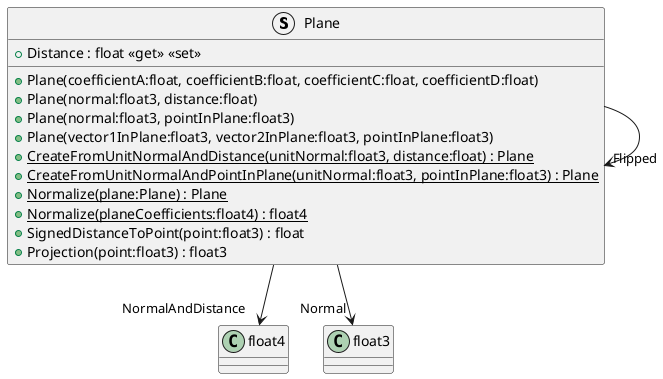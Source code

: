 @startuml
struct Plane {
    + Plane(coefficientA:float, coefficientB:float, coefficientC:float, coefficientD:float)
    + Plane(normal:float3, distance:float)
    + Plane(normal:float3, pointInPlane:float3)
    + Plane(vector1InPlane:float3, vector2InPlane:float3, pointInPlane:float3)
    + {static} CreateFromUnitNormalAndDistance(unitNormal:float3, distance:float) : Plane
    + {static} CreateFromUnitNormalAndPointInPlane(unitNormal:float3, pointInPlane:float3) : Plane
    + Distance : float <<get>> <<set>>
    + {static} Normalize(plane:Plane) : Plane
    + {static} Normalize(planeCoefficients:float4) : float4
    + SignedDistanceToPoint(point:float3) : float
    + Projection(point:float3) : float3
}
Plane --> "NormalAndDistance" float4
Plane --> "Normal" float3
Plane --> "Flipped" Plane
@enduml
